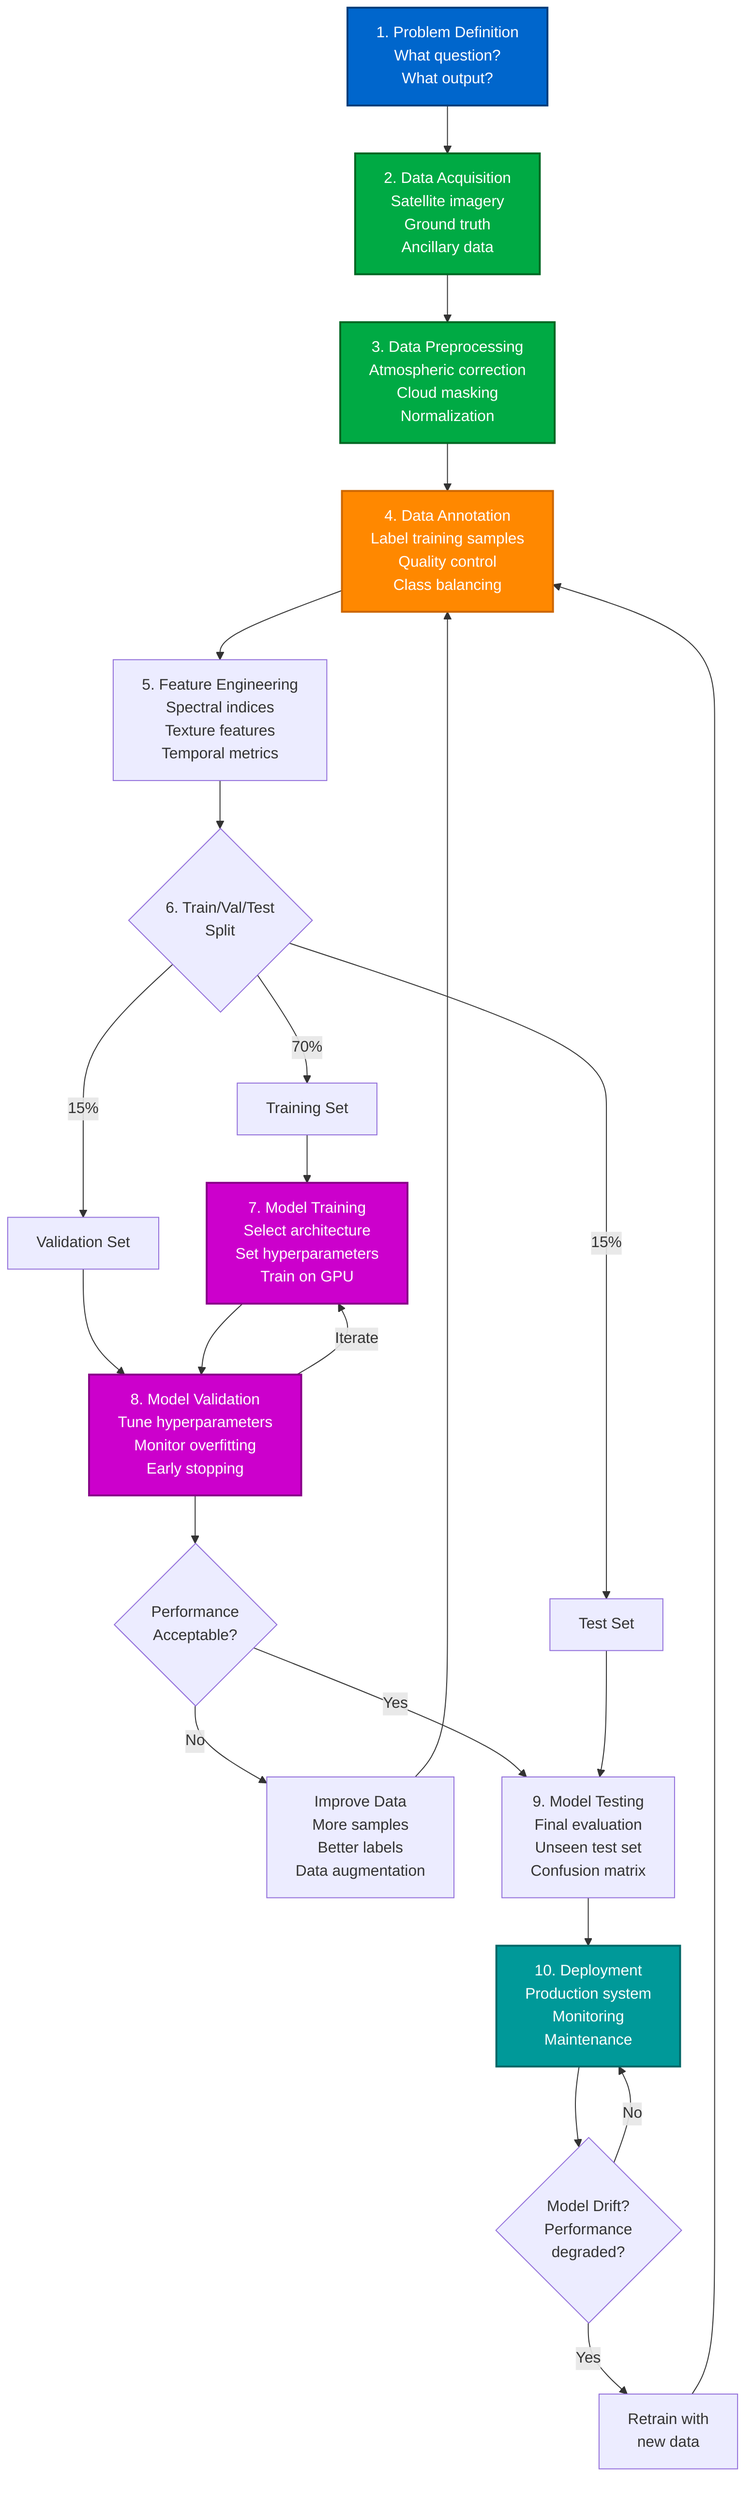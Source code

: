 flowchart TD
    A[1. Problem Definition<br/>What question?<br/>What output?] --> B[2. Data Acquisition<br/>Satellite imagery<br/>Ground truth<br/>Ancillary data]

    B --> C[3. Data Preprocessing<br/>Atmospheric correction<br/>Cloud masking<br/>Normalization]

    C --> D[4. Data Annotation<br/>Label training samples<br/>Quality control<br/>Class balancing]

    D --> E[5. Feature Engineering<br/>Spectral indices<br/>Texture features<br/>Temporal metrics]

    E --> F{6. Train/Val/Test<br/>Split}
    F -->|70%| G[Training Set]
    F -->|15%| H[Validation Set]
    F -->|15%| I[Test Set]

    G --> J[7. Model Training<br/>Select architecture<br/>Set hyperparameters<br/>Train on GPU]

    H --> K[8. Model Validation<br/>Tune hyperparameters<br/>Monitor overfitting<br/>Early stopping]

    J --> K
    K -->|Iterate| J

    K --> L{Performance<br/>Acceptable?}
    L -->|No| M[Improve Data<br/>More samples<br/>Better labels<br/>Data augmentation]
    M --> D

    L -->|Yes| N[9. Model Testing<br/>Final evaluation<br/>Unseen test set<br/>Confusion matrix]

    I --> N

    N --> O[10. Deployment<br/>Production system<br/>Monitoring<br/>Maintenance]

    O --> P{Model Drift?<br/>Performance<br/>degraded?}
    P -->|Yes| Q[Retrain with<br/>new data]
    Q --> D
    P -->|No| O

    style A fill:#0066cc,stroke:#003d7a,stroke-width:2px,color:#fff
    style B fill:#00aa44,stroke:#006622,stroke-width:2px,color:#fff
    style C fill:#00aa44,stroke:#006622,stroke-width:2px,color:#fff
    style D fill:#ff8800,stroke:#cc6600,stroke-width:2px,color:#fff
    style J fill:#cc00cc,stroke:#880088,stroke-width:2px,color:#fff
    style K fill:#cc00cc,stroke:#880088,stroke-width:2px,color:#fff
    style O fill:#009999,stroke:#006666,stroke-width:2px,color:#fff